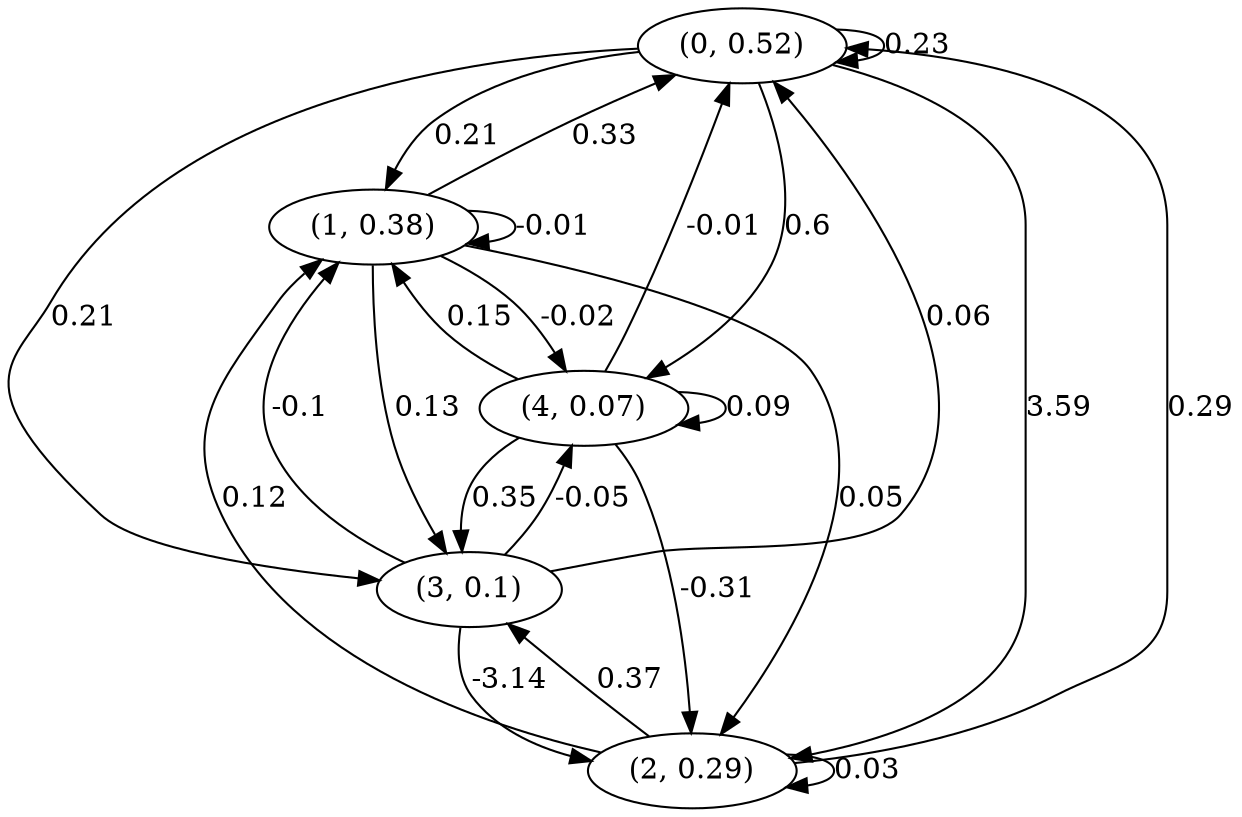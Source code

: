 digraph {
    0 [ label = "(0, 0.52)" ]
    1 [ label = "(1, 0.38)" ]
    2 [ label = "(2, 0.29)" ]
    3 [ label = "(3, 0.1)" ]
    4 [ label = "(4, 0.07)" ]
    0 -> 0 [ label = "0.23" ]
    1 -> 1 [ label = "-0.01" ]
    2 -> 2 [ label = "0.03" ]
    4 -> 4 [ label = "0.09" ]
    1 -> 0 [ label = "0.33" ]
    2 -> 0 [ label = "0.29" ]
    3 -> 0 [ label = "0.06" ]
    4 -> 0 [ label = "-0.01" ]
    0 -> 1 [ label = "0.21" ]
    2 -> 1 [ label = "0.12" ]
    3 -> 1 [ label = "-0.1" ]
    4 -> 1 [ label = "0.15" ]
    0 -> 2 [ label = "3.59" ]
    1 -> 2 [ label = "0.05" ]
    3 -> 2 [ label = "-3.14" ]
    4 -> 2 [ label = "-0.31" ]
    0 -> 3 [ label = "0.21" ]
    1 -> 3 [ label = "0.13" ]
    2 -> 3 [ label = "0.37" ]
    4 -> 3 [ label = "0.35" ]
    0 -> 4 [ label = "0.6" ]
    1 -> 4 [ label = "-0.02" ]
    3 -> 4 [ label = "-0.05" ]
}

